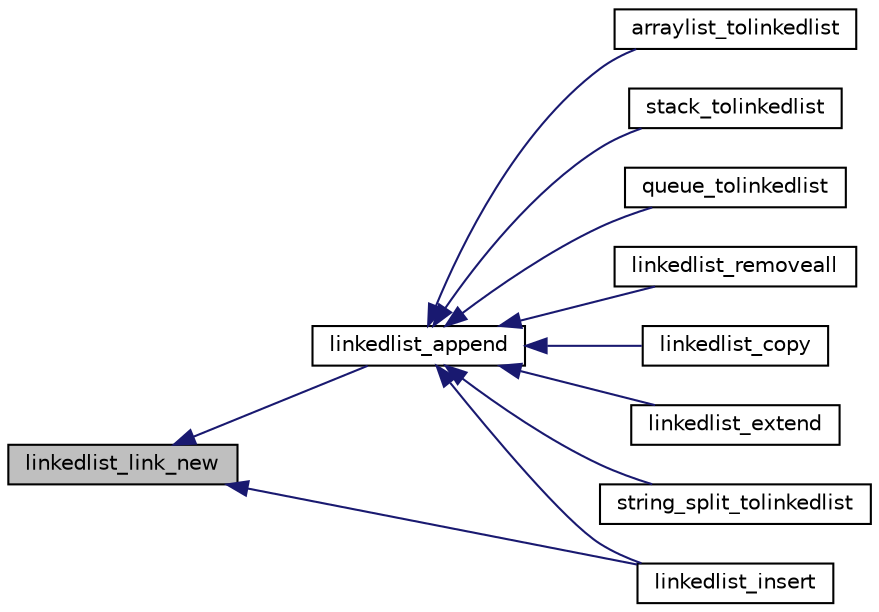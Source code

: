 digraph "linkedlist_link_new"
{
 // INTERACTIVE_SVG=YES
  edge [fontname="Helvetica",fontsize="10",labelfontname="Helvetica",labelfontsize="10"];
  node [fontname="Helvetica",fontsize="10",shape=record];
  rankdir="LR";
  Node1 [label="linkedlist_link_new",height=0.2,width=0.4,color="black", fillcolor="grey75", style="filled", fontcolor="black"];
  Node1 -> Node2 [dir="back",color="midnightblue",fontsize="10",style="solid",fontname="Helvetica"];
  Node2 [label="linkedlist_append",height=0.2,width=0.4,color="black", fillcolor="white", style="filled",URL="$linkedlist_8h.html#a0d9503a42d93b5117f220cb0767a9d0a"];
  Node2 -> Node3 [dir="back",color="midnightblue",fontsize="10",style="solid",fontname="Helvetica"];
  Node3 [label="arraylist_tolinkedlist",height=0.2,width=0.4,color="black", fillcolor="white", style="filled",URL="$conversions_8h.html#a165cf73b0e2f7d0e2fa446db6eeae5b7"];
  Node2 -> Node4 [dir="back",color="midnightblue",fontsize="10",style="solid",fontname="Helvetica"];
  Node4 [label="stack_tolinkedlist",height=0.2,width=0.4,color="black", fillcolor="white", style="filled",URL="$conversions_8h.html#a20f9b3d175e3a2e4542cfc6ce419d738"];
  Node2 -> Node5 [dir="back",color="midnightblue",fontsize="10",style="solid",fontname="Helvetica"];
  Node5 [label="queue_tolinkedlist",height=0.2,width=0.4,color="black", fillcolor="white", style="filled",URL="$conversions_8h.html#a476210bc63859e52b4ede0be00610ca6"];
  Node2 -> Node6 [dir="back",color="midnightblue",fontsize="10",style="solid",fontname="Helvetica"];
  Node6 [label="linkedlist_removeall",height=0.2,width=0.4,color="black", fillcolor="white", style="filled",URL="$linkedlist_8h.html#a3483002eca4c35f5735aae151ff667de"];
  Node2 -> Node7 [dir="back",color="midnightblue",fontsize="10",style="solid",fontname="Helvetica"];
  Node7 [label="linkedlist_insert",height=0.2,width=0.4,color="black", fillcolor="white", style="filled",URL="$linkedlist_8h.html#ab5209fd6cd52ac339f1d35416c63e0c3"];
  Node2 -> Node8 [dir="back",color="midnightblue",fontsize="10",style="solid",fontname="Helvetica"];
  Node8 [label="linkedlist_copy",height=0.2,width=0.4,color="black", fillcolor="white", style="filled",URL="$linkedlist_8h.html#a2a4f9f3c84591582c120f40a15c825f2"];
  Node2 -> Node9 [dir="back",color="midnightblue",fontsize="10",style="solid",fontname="Helvetica"];
  Node9 [label="linkedlist_extend",height=0.2,width=0.4,color="black", fillcolor="white", style="filled",URL="$linkedlist_8h.html#afd372447bae67e0e67fc50453f780360"];
  Node2 -> Node10 [dir="back",color="midnightblue",fontsize="10",style="solid",fontname="Helvetica"];
  Node10 [label="string_split_tolinkedlist",height=0.2,width=0.4,color="black", fillcolor="white", style="filled",URL="$string_8h.html#a5eefbd3a4e20c4bbaa364a1df17c5b6e"];
  Node1 -> Node7 [dir="back",color="midnightblue",fontsize="10",style="solid",fontname="Helvetica"];
}

